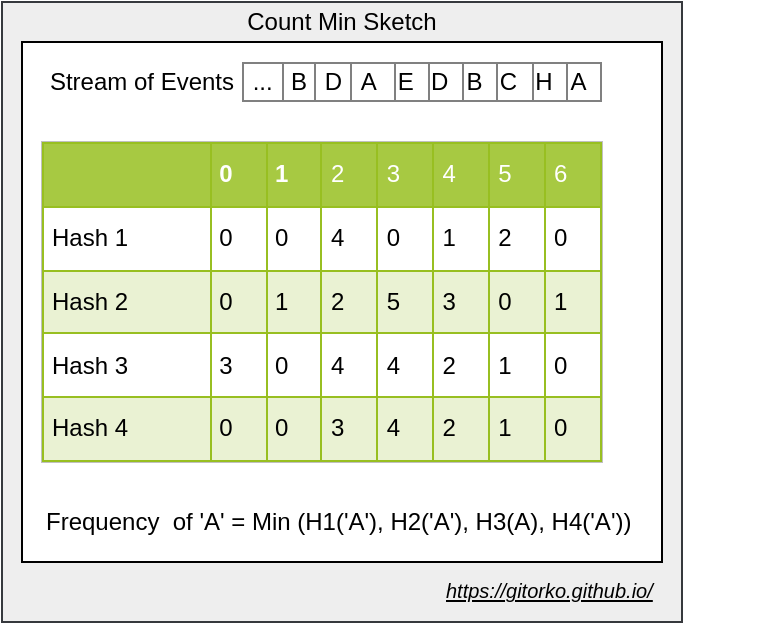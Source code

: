 <mxfile version="12.6.5" type="device"><diagram id="4tJyOCL7IXjG7pV1Vb3d" name="Page-1"><mxGraphModel dx="922" dy="710" grid="1" gridSize="10" guides="1" tooltips="1" connect="1" arrows="1" fold="1" page="1" pageScale="1" pageWidth="500" pageHeight="1200" math="0" shadow="0"><root><mxCell id="0"/><mxCell id="1" parent="0"/><mxCell id="-dS8DpMXHzoNrLKOhBZn-7" value="" style="rounded=0;whiteSpace=wrap;html=1;fillColor=#eeeeee;strokeColor=#36393d;" parent="1" vertex="1"><mxGeometry x="60" y="30" width="340" height="310" as="geometry"/></mxCell><mxCell id="-dS8DpMXHzoNrLKOhBZn-6" value="" style="rounded=0;whiteSpace=wrap;html=1;" parent="1" vertex="1"><mxGeometry x="70" y="50" width="320" height="260" as="geometry"/></mxCell><mxCell id="-dS8DpMXHzoNrLKOhBZn-2" value="&lt;table border=&quot;1&quot; width=&quot;100%&quot; cellpadding=&quot;4&quot; style=&quot;width: 100% ; height: 100% ; border-collapse: collapse&quot;&gt;&lt;tbody&gt;&lt;tr style=&quot;background-color: #a7c942 ; color: #ffffff ; border: 1px solid #98bf21&quot;&gt;&lt;th align=&quot;left&quot;&gt;&lt;br&gt;&lt;/th&gt;&lt;th align=&quot;left&quot;&gt;0&lt;/th&gt;&lt;th align=&quot;left&quot;&gt;1&lt;/th&gt;&lt;td&gt;2&lt;/td&gt;&lt;td&gt;3&lt;/td&gt;&lt;td&gt;4&lt;/td&gt;&lt;td&gt;5&lt;/td&gt;&lt;td&gt;6&lt;/td&gt;&lt;/tr&gt;&lt;tr style=&quot;border: 1px solid #98bf21&quot;&gt;&lt;td&gt;Hash 1&lt;/td&gt;&lt;td&gt;0&lt;/td&gt;&lt;td&gt;0&lt;/td&gt;&lt;td&gt;4&lt;/td&gt;&lt;td&gt;0&lt;/td&gt;&lt;td&gt;1&lt;/td&gt;&lt;td&gt;2&lt;/td&gt;&lt;td&gt;0&lt;/td&gt;&lt;/tr&gt;&lt;tr style=&quot;background-color: #eaf2d3 ; border: 1px solid #98bf21&quot;&gt;&lt;td&gt;Hash 2&lt;/td&gt;&lt;td&gt;0&lt;/td&gt;&lt;td&gt;1&lt;/td&gt;&lt;td&gt;2&lt;/td&gt;&lt;td&gt;5&lt;/td&gt;&lt;td&gt;3&lt;/td&gt;&lt;td&gt;0&lt;/td&gt;&lt;td&gt;1&lt;/td&gt;&lt;/tr&gt;&lt;tr style=&quot;border: 1px solid #98bf21&quot;&gt;&lt;td&gt;Hash 3&lt;/td&gt;&lt;td&gt;3&lt;/td&gt;&lt;td&gt;0&lt;/td&gt;&lt;td&gt;4&lt;/td&gt;&lt;td&gt;4&lt;/td&gt;&lt;td&gt;2&lt;/td&gt;&lt;td&gt;1&lt;/td&gt;&lt;td&gt;0&lt;/td&gt;&lt;/tr&gt;&lt;tr style=&quot;background-color: #eaf2d3 ; border: 1px solid #98bf21&quot;&gt;&lt;td&gt;Hash 4&lt;/td&gt;&lt;td&gt;0&lt;/td&gt;&lt;td&gt;0&lt;/td&gt;&lt;td&gt;3&lt;/td&gt;&lt;td&gt;4&lt;/td&gt;&lt;td&gt;2&lt;/td&gt;&lt;td&gt;1&lt;/td&gt;&lt;td&gt;0&lt;/td&gt;&lt;/tr&gt;&lt;/tbody&gt;&lt;/table&gt;" style="text;html=1;strokeColor=#c0c0c0;fillColor=#ffffff;overflow=fill;rounded=0;" parent="1" vertex="1"><mxGeometry x="80" y="100" width="280" height="160" as="geometry"/></mxCell><mxCell id="-dS8DpMXHzoNrLKOhBZn-3" value="&lt;table border=&quot;1&quot; width=&quot;100%&quot; style=&quot;width: 100% ; height: 100% ; border-collapse: collapse&quot;&gt;&lt;tbody&gt;&lt;tr&gt;&lt;td align=&quot;center&quot;&gt;...&lt;/td&gt;&lt;td align=&quot;center&quot;&gt;B&lt;/td&gt;&lt;td align=&quot;center&quot;&gt;D&lt;/td&gt;&lt;td&gt;&amp;nbsp;A&lt;/td&gt;&lt;td&gt;E&lt;/td&gt;&lt;td&gt;D&lt;/td&gt;&lt;td&gt;B&lt;/td&gt;&lt;td&gt;C&lt;/td&gt;&lt;td&gt;H&lt;/td&gt;&lt;td&gt;A&lt;/td&gt;&lt;/tr&gt;&lt;/tbody&gt;&lt;/table&gt;" style="text;html=1;strokeColor=none;fillColor=none;overflow=fill;" parent="1" vertex="1"><mxGeometry x="180" y="60" width="180" height="20" as="geometry"/></mxCell><mxCell id="-dS8DpMXHzoNrLKOhBZn-4" value="Frequency&amp;nbsp; of 'A' = Min (H1('A'), H2('A'), H3(A), H4('A'))" style="text;html=1;strokeColor=none;fillColor=none;align=left;verticalAlign=middle;whiteSpace=wrap;rounded=0;" parent="1" vertex="1"><mxGeometry x="80" y="280" width="360" height="20" as="geometry"/></mxCell><mxCell id="-dS8DpMXHzoNrLKOhBZn-5" value="Stream of Events" style="text;html=1;strokeColor=none;fillColor=none;align=center;verticalAlign=middle;whiteSpace=wrap;rounded=0;" parent="1" vertex="1"><mxGeometry x="80" y="60" width="100" height="20" as="geometry"/></mxCell><mxCell id="-dS8DpMXHzoNrLKOhBZn-8" value="Count Min Sketch" style="text;html=1;strokeColor=none;fillColor=none;align=center;verticalAlign=middle;whiteSpace=wrap;rounded=0;" parent="1" vertex="1"><mxGeometry x="180" y="30" width="100" height="20" as="geometry"/></mxCell><UserObject label="&lt;font style=&quot;font-size: 10px&quot;&gt;&lt;i&gt;&lt;u&gt;https://gitorko.github.io/&lt;/u&gt;&lt;/i&gt;&lt;/font&gt;" link="https://gitorko.github.io/" id="-dS8DpMXHzoNrLKOhBZn-9"><mxCell style="text;html=1;" parent="1" vertex="1"><mxGeometry x="280" y="310" width="110" height="30" as="geometry"/></mxCell></UserObject></root></mxGraphModel></diagram></mxfile>